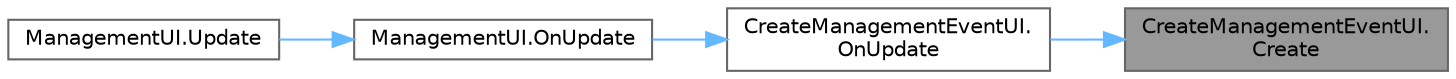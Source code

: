 digraph "CreateManagementEventUI.Create"
{
 // LATEX_PDF_SIZE
  bgcolor="transparent";
  edge [fontname=Helvetica,fontsize=10,labelfontname=Helvetica,labelfontsize=10];
  node [fontname=Helvetica,fontsize=10,shape=box,height=0.2,width=0.4];
  rankdir="RL";
  Node1 [id="Node000001",label="CreateManagementEventUI.\lCreate",height=0.2,width=0.4,color="gray40", fillcolor="grey60", style="filled", fontcolor="black",tooltip=" "];
  Node1 -> Node2 [id="edge1_Node000001_Node000002",dir="back",color="steelblue1",style="solid",tooltip=" "];
  Node2 [id="Node000002",label="CreateManagementEventUI.\lOnUpdate",height=0.2,width=0.4,color="grey40", fillcolor="white", style="filled",URL="$class_create_management_event_u_i.html#a275c593fedb482b508dfb0d23a3419c5",tooltip=" "];
  Node2 -> Node3 [id="edge2_Node000002_Node000003",dir="back",color="steelblue1",style="solid",tooltip=" "];
  Node3 [id="Node000003",label="ManagementUI.OnUpdate",height=0.2,width=0.4,color="grey40", fillcolor="white", style="filled",URL="$class_management_u_i.html#ad11c4814bc3fb928f0c8013a01a12ce5",tooltip=" "];
  Node3 -> Node4 [id="edge3_Node000003_Node000004",dir="back",color="steelblue1",style="solid",tooltip=" "];
  Node4 [id="Node000004",label="ManagementUI.Update",height=0.2,width=0.4,color="grey40", fillcolor="white", style="filled",URL="$class_management_u_i.html#aed099d46f46553c7617b6725c7fc417b",tooltip=" "];
}
